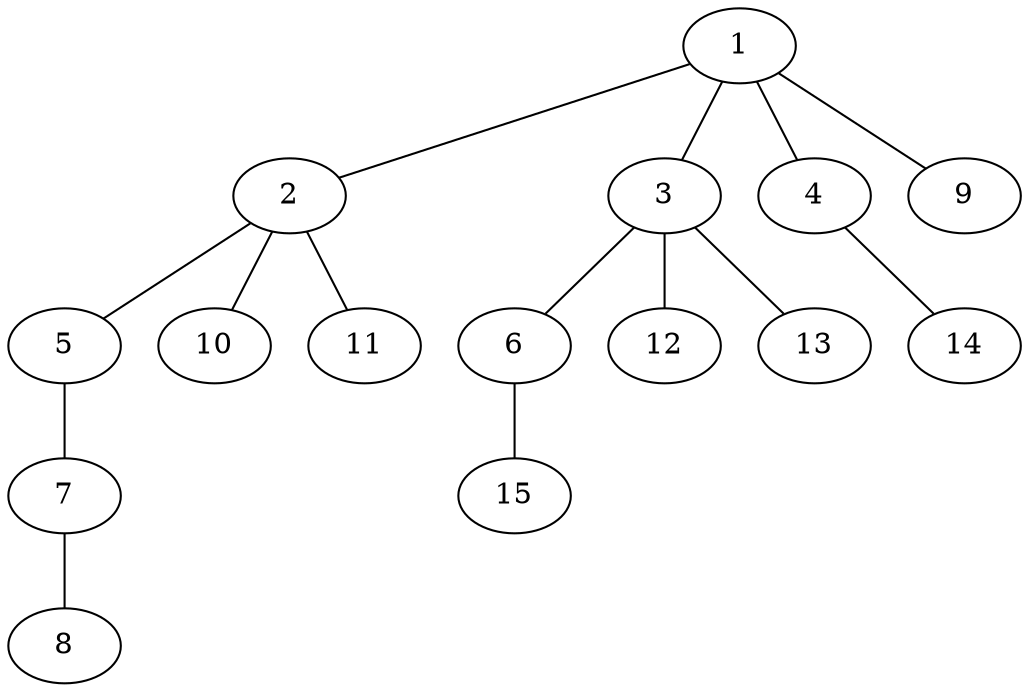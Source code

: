 graph molecule_3120 {
	1	 [chem=C];
	2	 [chem=C];
	1 -- 2	 [valence=1];
	3	 [chem=C];
	1 -- 3	 [valence=1];
	4	 [chem=O];
	1 -- 4	 [valence=1];
	9	 [chem=H];
	1 -- 9	 [valence=1];
	5	 [chem=N];
	2 -- 5	 [valence=1];
	10	 [chem=H];
	2 -- 10	 [valence=1];
	11	 [chem=H];
	2 -- 11	 [valence=1];
	6	 [chem=O];
	3 -- 6	 [valence=1];
	12	 [chem=H];
	3 -- 12	 [valence=1];
	13	 [chem=H];
	3 -- 13	 [valence=1];
	14	 [chem=H];
	4 -- 14	 [valence=1];
	7	 [chem=N];
	5 -- 7	 [valence=2];
	15	 [chem=H];
	6 -- 15	 [valence=1];
	8	 [chem=N];
	7 -- 8	 [valence=2];
}
